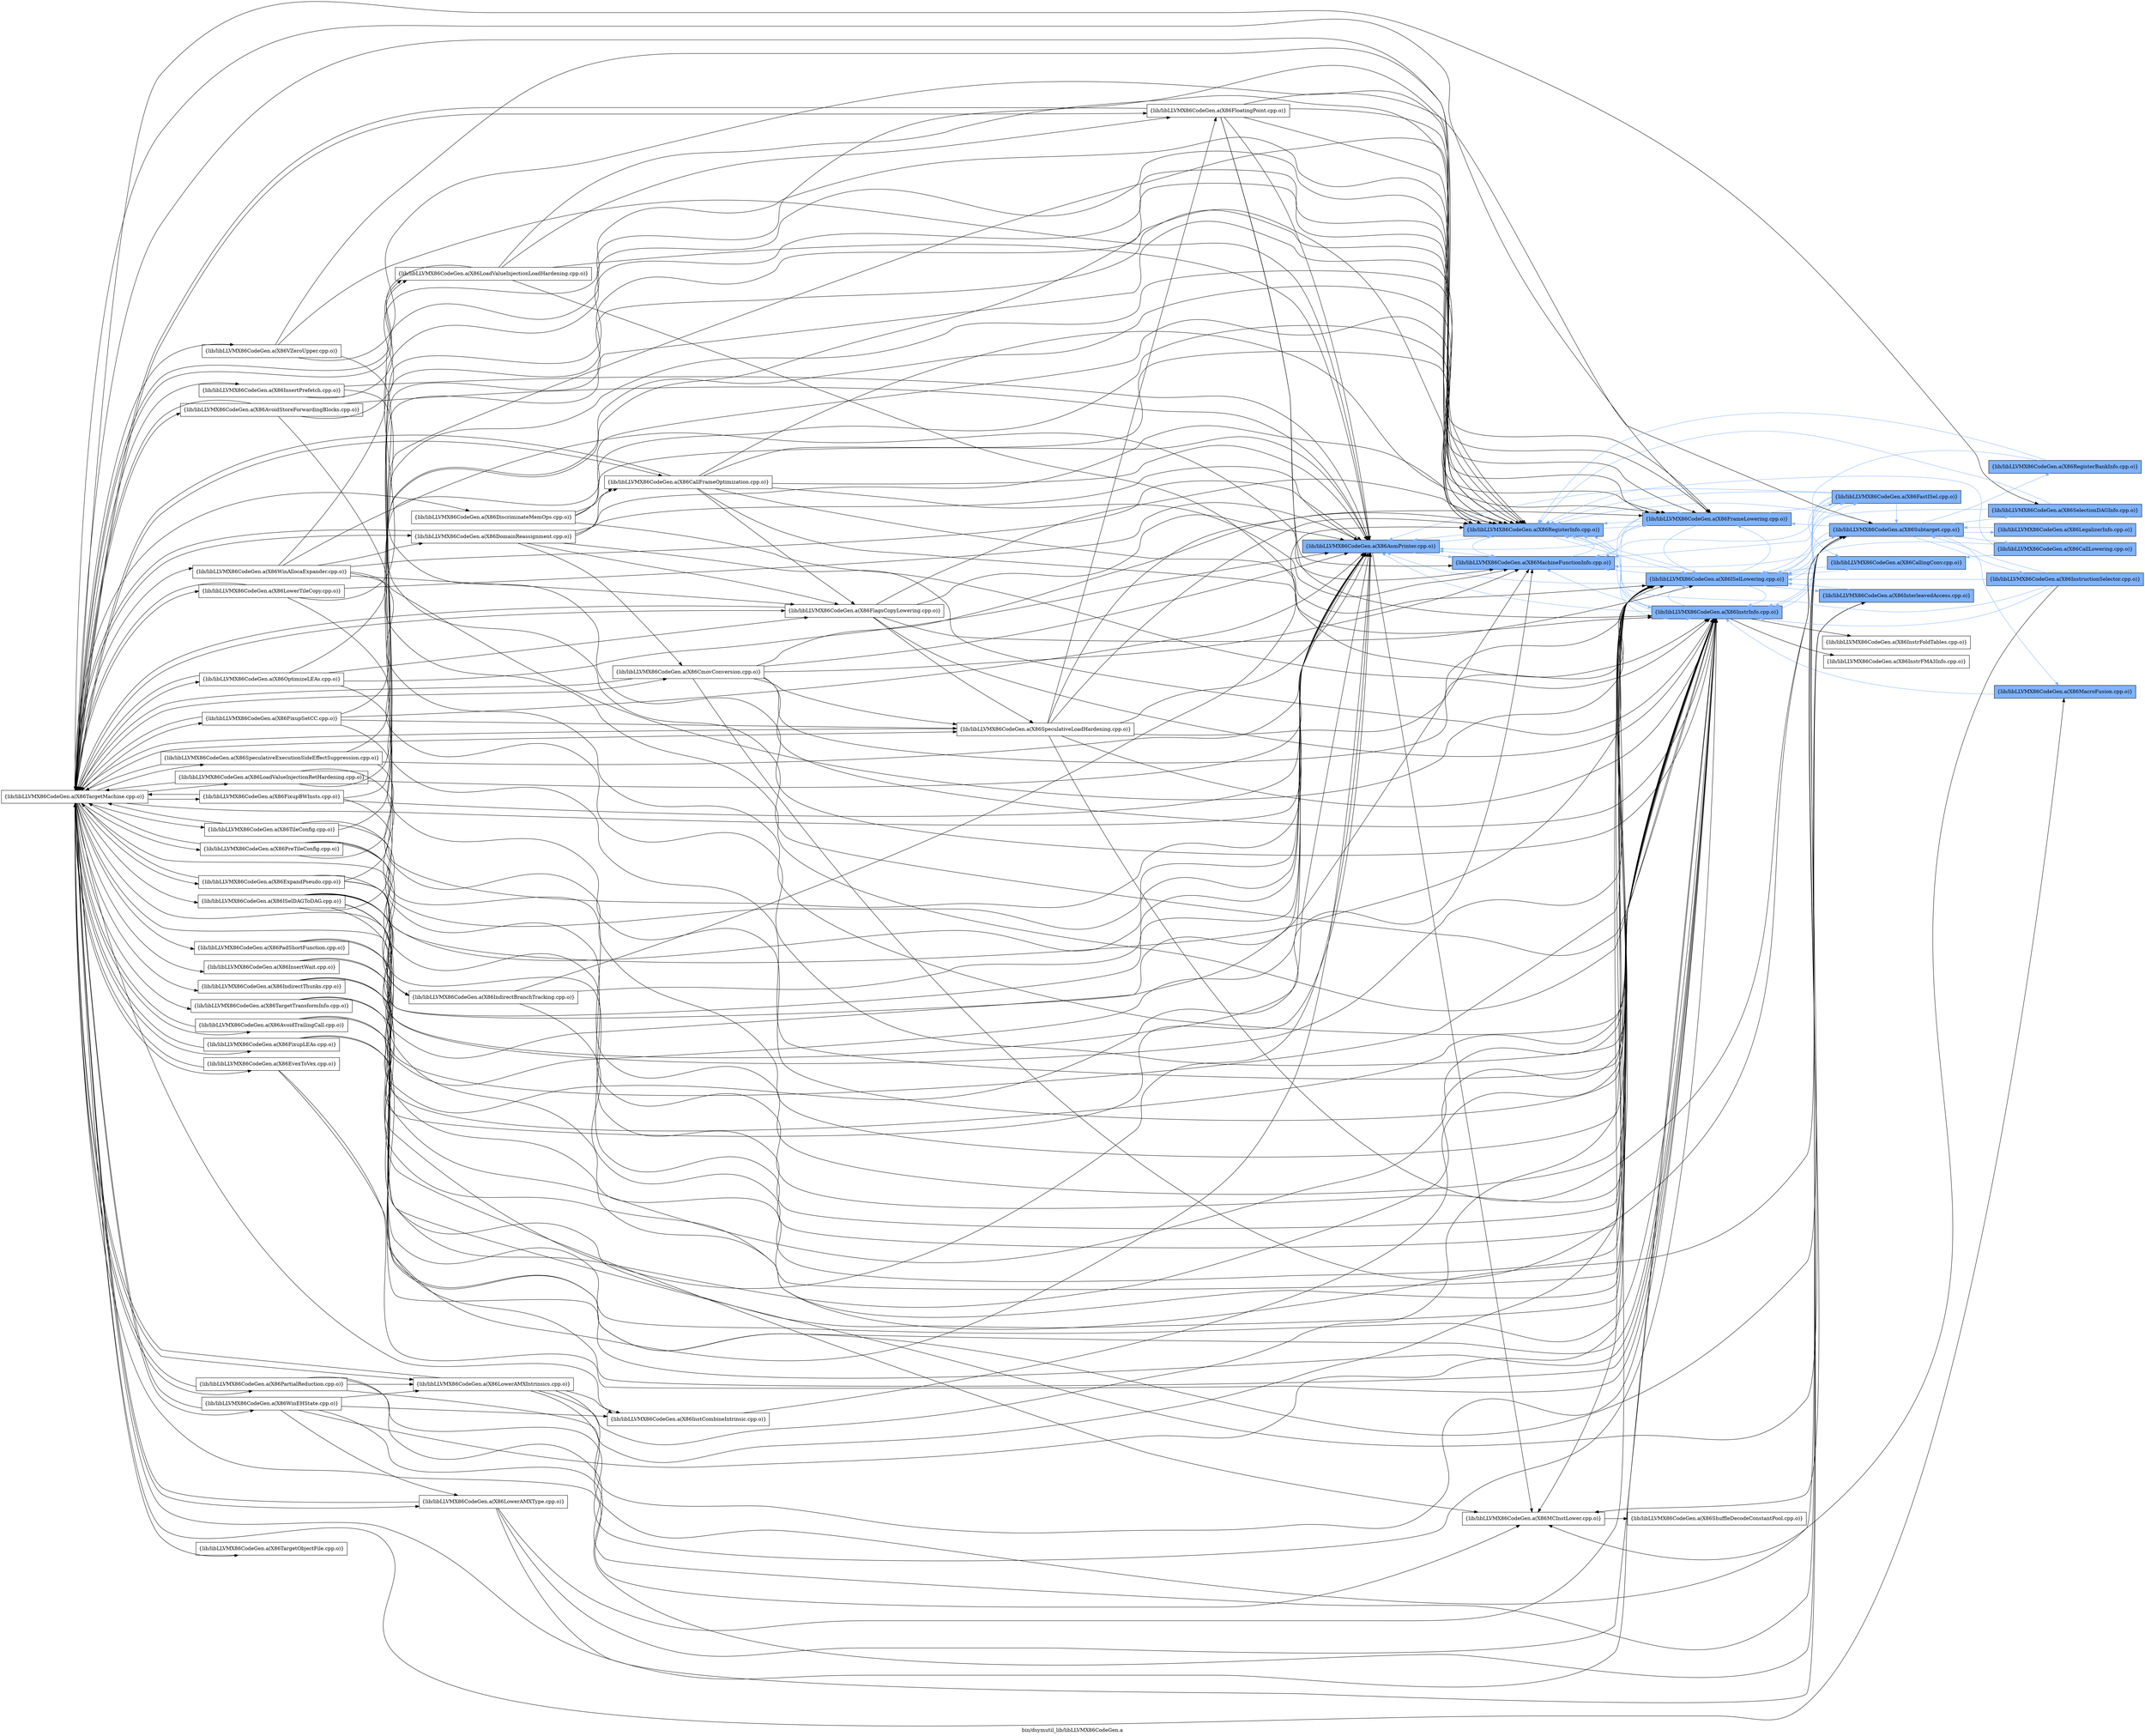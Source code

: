 digraph "bin/dsymutil_lib/libLLVMX86CodeGen.a" {
	label="bin/dsymutil_lib/libLLVMX86CodeGen.a";
	rankdir=LR;
	{ rank=same; Node0x557f933a8c48;  }
	{ rank=same; Node0x557f933a98c8; Node0x557f933a7d48; Node0x557f933a7578;  }
	{ rank=same; Node0x557f933b7e28; Node0x557f933a8158; Node0x557f933a5fe8; Node0x557f933b5fd8;  }
	{ rank=same; Node0x557f933a6678; Node0x557f933b63e8; Node0x557f933b7068; Node0x557f933b8aa8; Node0x557f933a6c68; Node0x557f933b6cf8;  }

	Node0x557f933a8c48 [shape=record,shape=box,group=1,style=filled,fillcolor="0.600000 0.5 1",label="{lib/libLLVMX86CodeGen.a(X86AsmPrinter.cpp.o)}"];
	Node0x557f933a8c48 -> Node0x557f933a98c8;
	Node0x557f933a8c48 -> Node0x557f933a7d48[color="0.600000 0.5 1"];
	Node0x557f933a8c48 -> Node0x557f933a7578[color="0.600000 0.5 1"];
	Node0x557f933abb28 [shape=record,shape=box,group=0,label="{lib/libLLVMX86CodeGen.a(X86TargetMachine.cpp.o)}"];
	Node0x557f933abb28 -> Node0x557f933a8c48;
	Node0x557f933abb28 -> Node0x557f933a98c8;
	Node0x557f933abb28 -> Node0x557f933a7578;
	Node0x557f933abb28 -> Node0x557f933a8158;
	Node0x557f933abb28 -> Node0x557f933a5fe8;
	Node0x557f933abb28 -> Node0x557f933b5fd8;
	Node0x557f933abb28 -> Node0x557f933b8aa8;
	Node0x557f933abb28 -> Node0x557f933b84b8;
	Node0x557f933abb28 -> Node0x557f933ac258;
	Node0x557f933abb28 -> Node0x557f933ac6b8;
	Node0x557f933abb28 -> Node0x557f933ad2e8;
	Node0x557f933abb28 -> Node0x557f933ae198;
	Node0x557f933abb28 -> Node0x557f933ad8d8;
	Node0x557f933abb28 -> Node0x557f933ae738;
	Node0x557f933abb28 -> Node0x557f933af318;
	Node0x557f933abb28 -> Node0x557f933aec88;
	Node0x557f933abb28 -> Node0x557f933af908;
	Node0x557f933abb28 -> Node0x557f933a6d08;
	Node0x557f933abb28 -> Node0x557f933b59e8;
	Node0x557f933abb28 -> Node0x557f933b5768;
	Node0x557f933abb28 -> Node0x557f933beef8;
	Node0x557f933abb28 -> Node0x557f933be728;
	Node0x557f933abb28 -> Node0x557f933bdeb8;
	Node0x557f933abb28 -> Node0x557f933bd698;
	Node0x557f933abb28 -> Node0x557f933bd008;
	Node0x557f933abb28 -> Node0x557f933bc888;
	Node0x557f933abb28 -> Node0x557f933bc388;
	Node0x557f933abb28 -> Node0x557f933bbc08;
	Node0x557f933abb28 -> Node0x557f933bb398;
	Node0x557f933abb28 -> Node0x557f933a2938;
	Node0x557f933abb28 -> Node0x557f933a3018;
	Node0x557f933abb28 -> Node0x557f933a1038;
	Node0x557f933abb28 -> Node0x557f933a18f8;
	Node0x557f933abb28 -> Node0x557f933a2028;
	Node0x557f933abb28 -> Node0x557f933a9be8;
	Node0x557f933abb28 -> Node0x557f933aa868;
	Node0x557f933abb28 -> Node0x557f933aaef8;
	Node0x557f933abb28 -> Node0x557f933a88d8;
	Node0x557f933abb28 -> Node0x557f933a9648;
	Node0x557f933abb28 -> Node0x557f933a9918;
	Node0x557f933abb28 -> Node0x557f933ba308;
	Node0x557f933abb28 -> Node0x557f933baf88;
	Node0x557f933abb28 -> Node0x557f933bbc58;
	Node0x557f933abb28 -> Node0x557f933bb438;
	Node0x557f933abb28 -> Node0x557f933bc3d8;
	Node0x557f933a98c8 [shape=record,shape=box,group=0,label="{lib/libLLVMX86CodeGen.a(X86MCInstLower.cpp.o)}"];
	Node0x557f933a98c8 -> Node0x557f933b7e28;
	Node0x557f933a7d48 [shape=record,shape=box,group=1,style=filled,fillcolor="0.600000 0.5 1",label="{lib/libLLVMX86CodeGen.a(X86MachineFunctionInfo.cpp.o)}"];
	Node0x557f933a7d48 -> Node0x557f933a8c48[color="0.600000 0.5 1"];
	Node0x557f933a7d48 -> Node0x557f933a7578[color="0.600000 0.5 1"];
	Node0x557f933a7578 [shape=record,shape=box,group=1,style=filled,fillcolor="0.600000 0.5 1",label="{lib/libLLVMX86CodeGen.a(X86RegisterInfo.cpp.o)}"];
	Node0x557f933a7578 -> Node0x557f933a8c48[color="0.600000 0.5 1"];
	Node0x557f933a7578 -> Node0x557f933a7d48[color="0.600000 0.5 1"];
	Node0x557f933a7578 -> Node0x557f933a8158[color="0.600000 0.5 1"];
	Node0x557f933a7578 -> Node0x557f933a5fe8[color="0.600000 0.5 1"];
	Node0x557f933a7578 -> Node0x557f933b5fd8[color="0.600000 0.5 1"];
	Node0x557f933b7e28 [shape=record,shape=box,group=0,label="{lib/libLLVMX86CodeGen.a(X86ShuffleDecodeConstantPool.cpp.o)}"];
	Node0x557f933a8158 [shape=record,shape=box,group=1,style=filled,fillcolor="0.600000 0.5 1",label="{lib/libLLVMX86CodeGen.a(X86ISelLowering.cpp.o)}"];
	Node0x557f933a8158 -> Node0x557f933a8c48[color="0.600000 0.5 1"];
	Node0x557f933a8158 -> Node0x557f933a98c8;
	Node0x557f933a8158 -> Node0x557f933a7d48[color="0.600000 0.5 1"];
	Node0x557f933a8158 -> Node0x557f933a7578[color="0.600000 0.5 1"];
	Node0x557f933a8158 -> Node0x557f933a6678[color="0.600000 0.5 1"];
	Node0x557f933a8158 -> Node0x557f933a5fe8[color="0.600000 0.5 1"];
	Node0x557f933a8158 -> Node0x557f933b5fd8[color="0.600000 0.5 1"];
	Node0x557f933a8158 -> Node0x557f933b63e8[color="0.600000 0.5 1"];
	Node0x557f933a8158 -> Node0x557f933b7068[color="0.600000 0.5 1"];
	Node0x557f933a8158 -> Node0x557f933b8aa8[color="0.600000 0.5 1"];
	Node0x557f933a5fe8 [shape=record,shape=box,group=1,style=filled,fillcolor="0.600000 0.5 1",label="{lib/libLLVMX86CodeGen.a(X86InstrInfo.cpp.o)}"];
	Node0x557f933a5fe8 -> Node0x557f933a8c48[color="0.600000 0.5 1"];
	Node0x557f933a5fe8 -> Node0x557f933a7d48[color="0.600000 0.5 1"];
	Node0x557f933a5fe8 -> Node0x557f933a7578[color="0.600000 0.5 1"];
	Node0x557f933a5fe8 -> Node0x557f933a8158[color="0.600000 0.5 1"];
	Node0x557f933a5fe8 -> Node0x557f933a6678[color="0.600000 0.5 1"];
	Node0x557f933a5fe8 -> Node0x557f933a6c68;
	Node0x557f933a5fe8 -> Node0x557f933b5fd8[color="0.600000 0.5 1"];
	Node0x557f933a5fe8 -> Node0x557f933b6cf8;
	Node0x557f933b5fd8 [shape=record,shape=box,group=1,style=filled,fillcolor="0.600000 0.5 1",label="{lib/libLLVMX86CodeGen.a(X86FrameLowering.cpp.o)}"];
	Node0x557f933b5fd8 -> Node0x557f933a8c48[color="0.600000 0.5 1"];
	Node0x557f933b5fd8 -> Node0x557f933a7d48[color="0.600000 0.5 1"];
	Node0x557f933b5fd8 -> Node0x557f933a7578[color="0.600000 0.5 1"];
	Node0x557f933b5fd8 -> Node0x557f933a8158[color="0.600000 0.5 1"];
	Node0x557f933b5fd8 -> Node0x557f933a6678[color="0.600000 0.5 1"];
	Node0x557f933b5fd8 -> Node0x557f933a5fe8[color="0.600000 0.5 1"];
	Node0x557f933a6678 [shape=record,shape=box,group=1,style=filled,fillcolor="0.600000 0.5 1",label="{lib/libLLVMX86CodeGen.a(X86FastISel.cpp.o)}"];
	Node0x557f933a6678 -> Node0x557f933a8c48[color="0.600000 0.5 1"];
	Node0x557f933a6678 -> Node0x557f933a7d48[color="0.600000 0.5 1"];
	Node0x557f933a6678 -> Node0x557f933a7578[color="0.600000 0.5 1"];
	Node0x557f933a6678 -> Node0x557f933a8158[color="0.600000 0.5 1"];
	Node0x557f933a6678 -> Node0x557f933a5fe8[color="0.600000 0.5 1"];
	Node0x557f933a6678 -> Node0x557f933b63e8[color="0.600000 0.5 1"];
	Node0x557f933a6678 -> Node0x557f933b8aa8[color="0.600000 0.5 1"];
	Node0x557f933b63e8 [shape=record,shape=box,group=1,style=filled,fillcolor="0.600000 0.5 1",label="{lib/libLLVMX86CodeGen.a(X86CallingConv.cpp.o)}"];
	Node0x557f933b63e8 -> Node0x557f933a8158[color="0.600000 0.5 1"];
	Node0x557f933b7068 [shape=record,shape=box,group=1,style=filled,fillcolor="0.600000 0.5 1",label="{lib/libLLVMX86CodeGen.a(X86InterleavedAccess.cpp.o)}"];
	Node0x557f933b7068 -> Node0x557f933a8158[color="0.600000 0.5 1"];
	Node0x557f933b8aa8 [shape=record,shape=box,group=1,style=filled,fillcolor="0.600000 0.5 1",label="{lib/libLLVMX86CodeGen.a(X86Subtarget.cpp.o)}"];
	Node0x557f933b8aa8 -> Node0x557f933a98c8;
	Node0x557f933b8aa8 -> Node0x557f933a7d48[color="0.600000 0.5 1"];
	Node0x557f933b8aa8 -> Node0x557f933a7578[color="0.600000 0.5 1"];
	Node0x557f933b8aa8 -> Node0x557f933a8158[color="0.600000 0.5 1"];
	Node0x557f933b8aa8 -> Node0x557f933a5fe8[color="0.600000 0.5 1"];
	Node0x557f933b8aa8 -> Node0x557f933b5fd8[color="0.600000 0.5 1"];
	Node0x557f933b8aa8 -> Node0x557f933b84b8[color="0.600000 0.5 1"];
	Node0x557f933b8aa8 -> Node0x557f933b9098[color="0.600000 0.5 1"];
	Node0x557f933b8aa8 -> Node0x557f933b9db8[color="0.600000 0.5 1"];
	Node0x557f933b8aa8 -> Node0x557f933b9688[color="0.600000 0.5 1"];
	Node0x557f933b8aa8 -> Node0x557f9339cf88[color="0.600000 0.5 1"];
	Node0x557f933b8aa8 -> Node0x557f933ac258[color="0.600000 0.5 1"];
	Node0x557f933a6c68 [shape=record,shape=box,group=0,label="{lib/libLLVMX86CodeGen.a(X86InstrFoldTables.cpp.o)}"];
	Node0x557f933b6cf8 [shape=record,shape=box,group=0,label="{lib/libLLVMX86CodeGen.a(X86InstrFMA3Info.cpp.o)}"];
	Node0x557f933b84b8 [shape=record,shape=box,group=1,style=filled,fillcolor="0.600000 0.5 1",label="{lib/libLLVMX86CodeGen.a(X86SelectionDAGInfo.cpp.o)}"];
	Node0x557f933b84b8 -> Node0x557f933a7578[color="0.600000 0.5 1"];
	Node0x557f933b84b8 -> Node0x557f933a8158[color="0.600000 0.5 1"];
	Node0x557f933b9098 [shape=record,shape=box,group=1,style=filled,fillcolor="0.600000 0.5 1",label="{lib/libLLVMX86CodeGen.a(X86CallLowering.cpp.o)}"];
	Node0x557f933b9098 -> Node0x557f933a7578[color="0.600000 0.5 1"];
	Node0x557f933b9098 -> Node0x557f933a8158[color="0.600000 0.5 1"];
	Node0x557f933b9098 -> Node0x557f933b63e8[color="0.600000 0.5 1"];
	Node0x557f933b9db8 [shape=record,shape=box,group=1,style=filled,fillcolor="0.600000 0.5 1",label="{lib/libLLVMX86CodeGen.a(X86LegalizerInfo.cpp.o)}"];
	Node0x557f933b9db8 -> Node0x557f933b8aa8[color="0.600000 0.5 1"];
	Node0x557f933b9688 [shape=record,shape=box,group=1,style=filled,fillcolor="0.600000 0.5 1",label="{lib/libLLVMX86CodeGen.a(X86RegisterBankInfo.cpp.o)}"];
	Node0x557f933b9688 -> Node0x557f933a7d48[color="0.600000 0.5 1"];
	Node0x557f933b9688 -> Node0x557f933a7578[color="0.600000 0.5 1"];
	Node0x557f9339cf88 [shape=record,shape=box,group=1,style=filled,fillcolor="0.600000 0.5 1",label="{lib/libLLVMX86CodeGen.a(X86InstructionSelector.cpp.o)}"];
	Node0x557f9339cf88 -> Node0x557f933a98c8;
	Node0x557f9339cf88 -> Node0x557f933a7578[color="0.600000 0.5 1"];
	Node0x557f9339cf88 -> Node0x557f933a8158[color="0.600000 0.5 1"];
	Node0x557f9339cf88 -> Node0x557f933a5fe8[color="0.600000 0.5 1"];
	Node0x557f9339cf88 -> Node0x557f933b8aa8[color="0.600000 0.5 1"];
	Node0x557f933ac258 [shape=record,shape=box,group=1,style=filled,fillcolor="0.600000 0.5 1",label="{lib/libLLVMX86CodeGen.a(X86MacroFusion.cpp.o)}"];
	Node0x557f933ac258 -> Node0x557f933a5fe8[color="0.600000 0.5 1"];
	Node0x557f933ac6b8 [shape=record,shape=box,group=0,label="{lib/libLLVMX86CodeGen.a(X86InstCombineIntrinsic.cpp.o)}"];
	Node0x557f933ac6b8 -> Node0x557f933a8158;
	Node0x557f933ad2e8 [shape=record,shape=box,group=0,label="{lib/libLLVMX86CodeGen.a(X86SpeculativeExecutionSideEffectSuppression.cpp.o)}"];
	Node0x557f933ad2e8 -> Node0x557f933a8c48;
	Node0x557f933ad2e8 -> Node0x557f933a7578;
	Node0x557f933ad2e8 -> Node0x557f933a5fe8;
	Node0x557f933ad2e8 -> Node0x557f933abb28;
	Node0x557f933ae198 [shape=record,shape=box,group=0,label="{lib/libLLVMX86CodeGen.a(X86IndirectThunks.cpp.o)}"];
	Node0x557f933ae198 -> Node0x557f933a8c48;
	Node0x557f933ae198 -> Node0x557f933a8158;
	Node0x557f933ae198 -> Node0x557f933a5fe8;
	Node0x557f933ad8d8 [shape=record,shape=box,group=0,label="{lib/libLLVMX86CodeGen.a(X86LoadValueInjectionRetHardening.cpp.o)}"];
	Node0x557f933ad8d8 -> Node0x557f933a8c48;
	Node0x557f933ad8d8 -> Node0x557f933a7578;
	Node0x557f933ad8d8 -> Node0x557f933a5fe8;
	Node0x557f933ad8d8 -> Node0x557f933abb28;
	Node0x557f933ae738 [shape=record,shape=box,group=0,label="{lib/libLLVMX86CodeGen.a(X86AvoidTrailingCall.cpp.o)}"];
	Node0x557f933ae738 -> Node0x557f933a8c48;
	Node0x557f933ae738 -> Node0x557f933a5fe8;
	Node0x557f933ae738 -> Node0x557f933abb28;
	Node0x557f933af318 [shape=record,shape=box,group=0,label="{lib/libLLVMX86CodeGen.a(X86ExpandPseudo.cpp.o)}"];
	Node0x557f933af318 -> Node0x557f933a8c48;
	Node0x557f933af318 -> Node0x557f933a7d48;
	Node0x557f933af318 -> Node0x557f933a8158;
	Node0x557f933af318 -> Node0x557f933a5fe8;
	Node0x557f933af318 -> Node0x557f933b5fd8;
	Node0x557f933af318 -> Node0x557f933abb28;
	Node0x557f933aec88 [shape=record,shape=box,group=0,label="{lib/libLLVMX86CodeGen.a(X86LowerTileCopy.cpp.o)}"];
	Node0x557f933aec88 -> Node0x557f933a8c48;
	Node0x557f933aec88 -> Node0x557f933a7578;
	Node0x557f933aec88 -> Node0x557f933a5fe8;
	Node0x557f933aec88 -> Node0x557f933abb28;
	Node0x557f933af908 [shape=record,shape=box,group=0,label="{lib/libLLVMX86CodeGen.a(X86FloatingPoint.cpp.o)}"];
	Node0x557f933af908 -> Node0x557f933a8c48;
	Node0x557f933af908 -> Node0x557f933a7d48;
	Node0x557f933af908 -> Node0x557f933a7578;
	Node0x557f933af908 -> Node0x557f933a5fe8;
	Node0x557f933af908 -> Node0x557f933b5fd8;
	Node0x557f933af908 -> Node0x557f933b8aa8;
	Node0x557f933af908 -> Node0x557f933abb28;
	Node0x557f933a6d08 [shape=record,shape=box,group=0,label="{lib/libLLVMX86CodeGen.a(X86LoadValueInjectionLoadHardening.cpp.o)}"];
	Node0x557f933a6d08 -> Node0x557f933a8c48;
	Node0x557f933a6d08 -> Node0x557f933a7578;
	Node0x557f933a6d08 -> Node0x557f933a5fe8;
	Node0x557f933a6d08 -> Node0x557f933abb28;
	Node0x557f933a6d08 -> Node0x557f933af908;
	Node0x557f933b59e8 [shape=record,shape=box,group=0,label="{lib/libLLVMX86CodeGen.a(X86TileConfig.cpp.o)}"];
	Node0x557f933b59e8 -> Node0x557f933a8c48;
	Node0x557f933b59e8 -> Node0x557f933a5fe8;
	Node0x557f933b59e8 -> Node0x557f933b5fd8;
	Node0x557f933b59e8 -> Node0x557f933abb28;
	Node0x557f933b5768 [shape=record,shape=box,group=0,label="{lib/libLLVMX86CodeGen.a(X86SpeculativeLoadHardening.cpp.o)}"];
	Node0x557f933b5768 -> Node0x557f933a8c48;
	Node0x557f933b5768 -> Node0x557f933a7578;
	Node0x557f933b5768 -> Node0x557f933a8158;
	Node0x557f933b5768 -> Node0x557f933a5fe8;
	Node0x557f933b5768 -> Node0x557f933b5fd8;
	Node0x557f933b5768 -> Node0x557f933b8aa8;
	Node0x557f933b5768 -> Node0x557f933abb28;
	Node0x557f933b5768 -> Node0x557f933af908;
	Node0x557f933beef8 [shape=record,shape=box,group=0,label="{lib/libLLVMX86CodeGen.a(X86FlagsCopyLowering.cpp.o)}"];
	Node0x557f933beef8 -> Node0x557f933a8c48;
	Node0x557f933beef8 -> Node0x557f933a7578;
	Node0x557f933beef8 -> Node0x557f933a8158;
	Node0x557f933beef8 -> Node0x557f933a5fe8;
	Node0x557f933beef8 -> Node0x557f933abb28;
	Node0x557f933beef8 -> Node0x557f933b5768;
	Node0x557f933be728 [shape=record,shape=box,group=0,label="{lib/libLLVMX86CodeGen.a(X86FixupSetCC.cpp.o)}"];
	Node0x557f933be728 -> Node0x557f933a8c48;
	Node0x557f933be728 -> Node0x557f933a7578;
	Node0x557f933be728 -> Node0x557f933a5fe8;
	Node0x557f933be728 -> Node0x557f933abb28;
	Node0x557f933be728 -> Node0x557f933b5768;
	Node0x557f933bdeb8 [shape=record,shape=box,group=0,label="{lib/libLLVMX86CodeGen.a(X86OptimizeLEAs.cpp.o)}"];
	Node0x557f933bdeb8 -> Node0x557f933a8c48;
	Node0x557f933bdeb8 -> Node0x557f933a7578;
	Node0x557f933bdeb8 -> Node0x557f933a5fe8;
	Node0x557f933bdeb8 -> Node0x557f933abb28;
	Node0x557f933bdeb8 -> Node0x557f933beef8;
	Node0x557f933bd698 [shape=record,shape=box,group=0,label="{lib/libLLVMX86CodeGen.a(X86CallFrameOptimization.cpp.o)}"];
	Node0x557f933bd698 -> Node0x557f933a8c48;
	Node0x557f933bd698 -> Node0x557f933a7d48;
	Node0x557f933bd698 -> Node0x557f933a7578;
	Node0x557f933bd698 -> Node0x557f933a8158;
	Node0x557f933bd698 -> Node0x557f933a5fe8;
	Node0x557f933bd698 -> Node0x557f933b5fd8;
	Node0x557f933bd698 -> Node0x557f933abb28;
	Node0x557f933bd698 -> Node0x557f933beef8;
	Node0x557f933bd008 [shape=record,shape=box,group=0,label="{lib/libLLVMX86CodeGen.a(X86AvoidStoreForwardingBlocks.cpp.o)}"];
	Node0x557f933bd008 -> Node0x557f933a8c48;
	Node0x557f933bd008 -> Node0x557f933a7578;
	Node0x557f933bd008 -> Node0x557f933a5fe8;
	Node0x557f933bd008 -> Node0x557f933abb28;
	Node0x557f933bc888 [shape=record,shape=box,group=0,label="{lib/libLLVMX86CodeGen.a(X86PreTileConfig.cpp.o)}"];
	Node0x557f933bc888 -> Node0x557f933a8c48;
	Node0x557f933bc888 -> Node0x557f933a7578;
	Node0x557f933bc888 -> Node0x557f933a8158;
	Node0x557f933bc888 -> Node0x557f933a5fe8;
	Node0x557f933bc888 -> Node0x557f933abb28;
	Node0x557f933bc388 [shape=record,shape=box,group=0,label="{lib/libLLVMX86CodeGen.a(X86CmovConversion.cpp.o)}"];
	Node0x557f933bc388 -> Node0x557f933a8c48;
	Node0x557f933bc388 -> Node0x557f933a7d48;
	Node0x557f933bc388 -> Node0x557f933a7578;
	Node0x557f933bc388 -> Node0x557f933a8158;
	Node0x557f933bc388 -> Node0x557f933a5fe8;
	Node0x557f933bc388 -> Node0x557f933b8aa8;
	Node0x557f933bc388 -> Node0x557f933abb28;
	Node0x557f933bc388 -> Node0x557f933b5768;
	Node0x557f933bbc08 [shape=record,shape=box,group=0,label="{lib/libLLVMX86CodeGen.a(X86ISelDAGToDAG.cpp.o)}"];
	Node0x557f933bbc08 -> Node0x557f933a8c48;
	Node0x557f933bbc08 -> Node0x557f933a98c8;
	Node0x557f933bbc08 -> Node0x557f933a7d48;
	Node0x557f933bbc08 -> Node0x557f933a7578;
	Node0x557f933bbc08 -> Node0x557f933a8158;
	Node0x557f933bbc08 -> Node0x557f933a5fe8;
	Node0x557f933bbc08 -> Node0x557f933b8aa8;
	Node0x557f933bbc08 -> Node0x557f933bb398;
	Node0x557f933bb398 [shape=record,shape=box,group=0,label="{lib/libLLVMX86CodeGen.a(X86IndirectBranchTracking.cpp.o)}"];
	Node0x557f933bb398 -> Node0x557f933a8c48;
	Node0x557f933bb398 -> Node0x557f933a7578;
	Node0x557f933bb398 -> Node0x557f933a5fe8;
	Node0x557f933a2938 [shape=record,shape=box,group=0,label="{lib/libLLVMX86CodeGen.a(X86EvexToVex.cpp.o)}"];
	Node0x557f933a2938 -> Node0x557f933a8c48;
	Node0x557f933a2938 -> Node0x557f933a5fe8;
	Node0x557f933a2938 -> Node0x557f933abb28;
	Node0x557f933a3018 [shape=record,shape=box,group=0,label="{lib/libLLVMX86CodeGen.a(X86DiscriminateMemOps.cpp.o)}"];
	Node0x557f933a3018 -> Node0x557f933a8c48;
	Node0x557f933a3018 -> Node0x557f933a7578;
	Node0x557f933a3018 -> Node0x557f933a5fe8;
	Node0x557f933a3018 -> Node0x557f933bd698;
	Node0x557f933a1038 [shape=record,shape=box,group=0,label="{lib/libLLVMX86CodeGen.a(X86InsertPrefetch.cpp.o)}"];
	Node0x557f933a1038 -> Node0x557f933a8c48;
	Node0x557f933a1038 -> Node0x557f933a5fe8;
	Node0x557f933a1038 -> Node0x557f933a6d08;
	Node0x557f933a18f8 [shape=record,shape=box,group=0,label="{lib/libLLVMX86CodeGen.a(X86FixupBWInsts.cpp.o)}"];
	Node0x557f933a18f8 -> Node0x557f933a8c48;
	Node0x557f933a18f8 -> Node0x557f933a7578;
	Node0x557f933a18f8 -> Node0x557f933a5fe8;
	Node0x557f933a18f8 -> Node0x557f933abb28;
	Node0x557f933a2028 [shape=record,shape=box,group=0,label="{lib/libLLVMX86CodeGen.a(X86PadShortFunction.cpp.o)}"];
	Node0x557f933a2028 -> Node0x557f933a8c48;
	Node0x557f933a2028 -> Node0x557f933a5fe8;
	Node0x557f933a9be8 [shape=record,shape=box,group=0,label="{lib/libLLVMX86CodeGen.a(X86FixupLEAs.cpp.o)}"];
	Node0x557f933a9be8 -> Node0x557f933a8c48;
	Node0x557f933a9be8 -> Node0x557f933a5fe8;
	Node0x557f933a9be8 -> Node0x557f933abb28;
	Node0x557f933aa868 [shape=record,shape=box,group=0,label="{lib/libLLVMX86CodeGen.a(X86LowerAMXIntrinsics.cpp.o)}"];
	Node0x557f933aa868 -> Node0x557f933a8158;
	Node0x557f933aa868 -> Node0x557f933a5fe8;
	Node0x557f933aa868 -> Node0x557f933b7068;
	Node0x557f933aa868 -> Node0x557f933abb28;
	Node0x557f933aa868 -> Node0x557f933ac6b8;
	Node0x557f933aaef8 [shape=record,shape=box,group=0,label="{lib/libLLVMX86CodeGen.a(X86LowerAMXType.cpp.o)}"];
	Node0x557f933aaef8 -> Node0x557f933a8158;
	Node0x557f933aaef8 -> Node0x557f933a5fe8;
	Node0x557f933aaef8 -> Node0x557f933b7068;
	Node0x557f933aaef8 -> Node0x557f933abb28;
	Node0x557f933a88d8 [shape=record,shape=box,group=0,label="{lib/libLLVMX86CodeGen.a(X86DomainReassignment.cpp.o)}"];
	Node0x557f933a88d8 -> Node0x557f933a8c48;
	Node0x557f933a88d8 -> Node0x557f933a7578;
	Node0x557f933a88d8 -> Node0x557f933a5fe8;
	Node0x557f933a88d8 -> Node0x557f933abb28;
	Node0x557f933a88d8 -> Node0x557f933beef8;
	Node0x557f933a88d8 -> Node0x557f933bd698;
	Node0x557f933a88d8 -> Node0x557f933bc388;
	Node0x557f933a9648 [shape=record,shape=box,group=0,label="{lib/libLLVMX86CodeGen.a(X86PartialReduction.cpp.o)}"];
	Node0x557f933a9648 -> Node0x557f933a8158;
	Node0x557f933a9648 -> Node0x557f933a5fe8;
	Node0x557f933a9648 -> Node0x557f933b7068;
	Node0x557f933a9648 -> Node0x557f933abb28;
	Node0x557f933a9648 -> Node0x557f933aa868;
	Node0x557f933a9918 [shape=record,shape=box,group=0,label="{lib/libLLVMX86CodeGen.a(X86TargetObjectFile.cpp.o)}"];
	Node0x557f933ba308 [shape=record,shape=box,group=0,label="{lib/libLLVMX86CodeGen.a(X86TargetTransformInfo.cpp.o)}"];
	Node0x557f933ba308 -> Node0x557f933a8158;
	Node0x557f933ba308 -> Node0x557f933b8aa8;
	Node0x557f933baf88 [shape=record,shape=box,group=0,label="{lib/libLLVMX86CodeGen.a(X86VZeroUpper.cpp.o)}"];
	Node0x557f933baf88 -> Node0x557f933a8c48;
	Node0x557f933baf88 -> Node0x557f933a7578;
	Node0x557f933baf88 -> Node0x557f933a5fe8;
	Node0x557f933baf88 -> Node0x557f933b5fd8;
	Node0x557f933bbc58 [shape=record,shape=box,group=0,label="{lib/libLLVMX86CodeGen.a(X86WinAllocaExpander.cpp.o)}"];
	Node0x557f933bbc58 -> Node0x557f933a8c48;
	Node0x557f933bbc58 -> Node0x557f933a7d48;
	Node0x557f933bbc58 -> Node0x557f933a8158;
	Node0x557f933bbc58 -> Node0x557f933a5fe8;
	Node0x557f933bbc58 -> Node0x557f933b5fd8;
	Node0x557f933bbc58 -> Node0x557f933beef8;
	Node0x557f933bbc58 -> Node0x557f933a88d8;
	Node0x557f933bb438 [shape=record,shape=box,group=0,label="{lib/libLLVMX86CodeGen.a(X86WinEHState.cpp.o)}"];
	Node0x557f933bb438 -> Node0x557f933a8158;
	Node0x557f933bb438 -> Node0x557f933b7068;
	Node0x557f933bb438 -> Node0x557f933abb28;
	Node0x557f933bb438 -> Node0x557f933ac6b8;
	Node0x557f933bb438 -> Node0x557f933aa868;
	Node0x557f933bb438 -> Node0x557f933aaef8;
	Node0x557f933bc3d8 [shape=record,shape=box,group=0,label="{lib/libLLVMX86CodeGen.a(X86InsertWait.cpp.o)}"];
	Node0x557f933bc3d8 -> Node0x557f933a8c48;
	Node0x557f933bc3d8 -> Node0x557f933a5fe8;
}
